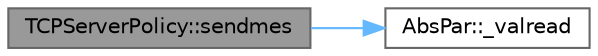 digraph "TCPServerPolicy::sendmes"
{
 // LATEX_PDF_SIZE
  bgcolor="transparent";
  edge [fontname=Helvetica,fontsize=10,labelfontname=Helvetica,labelfontsize=10];
  node [fontname=Helvetica,fontsize=10,shape=box,height=0.2,width=0.4];
  rankdir="LR";
  Node1 [id="Node000001",label="TCPServerPolicy::sendmes",height=0.2,width=0.4,color="gray40", fillcolor="grey60", style="filled", fontcolor="black",tooltip=" "];
  Node1 -> Node2 [id="edge1_Node000001_Node000002",color="steelblue1",style="solid",tooltip=" "];
  Node2 [id="Node000002",label="AbsPar::_valread",height=0.2,width=0.4,color="grey40", fillcolor="white", style="filled",URL="$classAbsPar.html#a71cf855176d1593ffc2382a917c95283",tooltip=" "];
}
